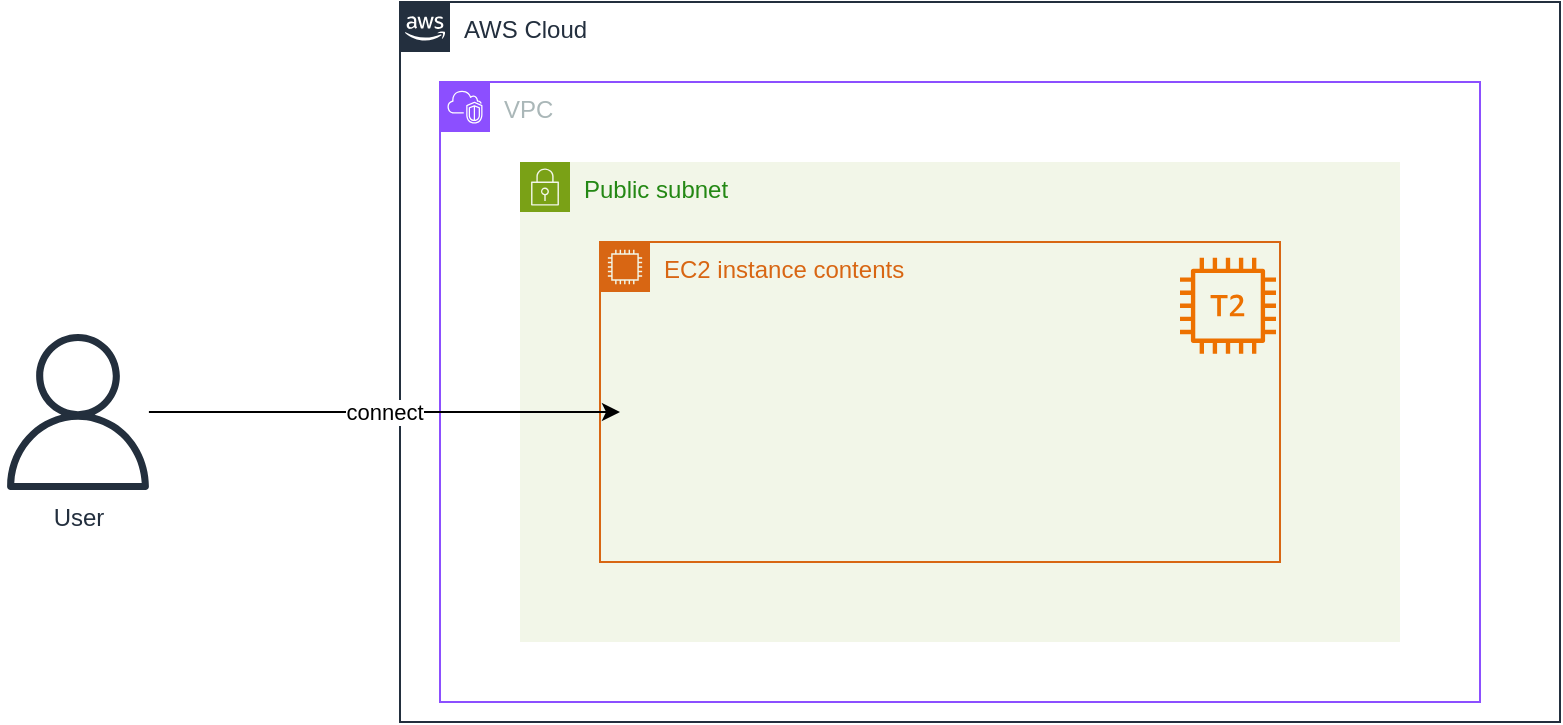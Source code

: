 <mxfile version="22.1.2" type="device">
  <diagram name="Page-1" id="l7yDIZCcv-BrWQcpXGCG">
    <mxGraphModel dx="1026" dy="658" grid="1" gridSize="10" guides="1" tooltips="1" connect="1" arrows="1" fold="1" page="1" pageScale="1" pageWidth="827" pageHeight="1169" math="0" shadow="0">
      <root>
        <mxCell id="0" />
        <mxCell id="1" parent="0" />
        <mxCell id="d4s1UJtDVPaFw8F0_BNS-5" value="User" style="sketch=0;outlineConnect=0;fontColor=#232F3E;gradientColor=none;fillColor=#232F3D;strokeColor=none;dashed=0;verticalLabelPosition=bottom;verticalAlign=top;align=center;html=1;fontSize=12;fontStyle=0;aspect=fixed;pointerEvents=1;shape=mxgraph.aws4.user;" vertex="1" parent="1">
          <mxGeometry x="20" y="206" width="78" height="78" as="geometry" />
        </mxCell>
        <mxCell id="d4s1UJtDVPaFw8F0_BNS-6" value="AWS Cloud" style="points=[[0,0],[0.25,0],[0.5,0],[0.75,0],[1,0],[1,0.25],[1,0.5],[1,0.75],[1,1],[0.75,1],[0.5,1],[0.25,1],[0,1],[0,0.75],[0,0.5],[0,0.25]];outlineConnect=0;gradientColor=none;html=1;whiteSpace=wrap;fontSize=12;fontStyle=0;container=1;pointerEvents=0;collapsible=0;recursiveResize=0;shape=mxgraph.aws4.group;grIcon=mxgraph.aws4.group_aws_cloud_alt;strokeColor=#232F3E;fillColor=none;verticalAlign=top;align=left;spacingLeft=30;fontColor=#232F3E;dashed=0;" vertex="1" parent="1">
          <mxGeometry x="220" y="40" width="580" height="360" as="geometry" />
        </mxCell>
        <mxCell id="d4s1UJtDVPaFw8F0_BNS-7" value="VPC" style="points=[[0,0],[0.25,0],[0.5,0],[0.75,0],[1,0],[1,0.25],[1,0.5],[1,0.75],[1,1],[0.75,1],[0.5,1],[0.25,1],[0,1],[0,0.75],[0,0.5],[0,0.25]];outlineConnect=0;gradientColor=none;html=1;whiteSpace=wrap;fontSize=12;fontStyle=0;container=1;pointerEvents=0;collapsible=0;recursiveResize=0;shape=mxgraph.aws4.group;grIcon=mxgraph.aws4.group_vpc2;strokeColor=#8C4FFF;fillColor=none;verticalAlign=top;align=left;spacingLeft=30;fontColor=#AAB7B8;dashed=0;" vertex="1" parent="d4s1UJtDVPaFw8F0_BNS-6">
          <mxGeometry x="20" y="40" width="520" height="310" as="geometry" />
        </mxCell>
        <mxCell id="d4s1UJtDVPaFw8F0_BNS-8" value="Public subnet" style="points=[[0,0],[0.25,0],[0.5,0],[0.75,0],[1,0],[1,0.25],[1,0.5],[1,0.75],[1,1],[0.75,1],[0.5,1],[0.25,1],[0,1],[0,0.75],[0,0.5],[0,0.25]];outlineConnect=0;gradientColor=none;html=1;whiteSpace=wrap;fontSize=12;fontStyle=0;container=1;pointerEvents=0;collapsible=0;recursiveResize=0;shape=mxgraph.aws4.group;grIcon=mxgraph.aws4.group_security_group;grStroke=0;strokeColor=#7AA116;fillColor=#F2F6E8;verticalAlign=top;align=left;spacingLeft=30;fontColor=#248814;dashed=0;" vertex="1" parent="d4s1UJtDVPaFw8F0_BNS-7">
          <mxGeometry x="40" y="40" width="440" height="240" as="geometry" />
        </mxCell>
        <mxCell id="d4s1UJtDVPaFw8F0_BNS-2" value="EC2 instance contents" style="points=[[0,0],[0.25,0],[0.5,0],[0.75,0],[1,0],[1,0.25],[1,0.5],[1,0.75],[1,1],[0.75,1],[0.5,1],[0.25,1],[0,1],[0,0.75],[0,0.5],[0,0.25]];outlineConnect=0;gradientColor=none;html=1;whiteSpace=wrap;fontSize=12;fontStyle=0;container=1;pointerEvents=0;collapsible=0;recursiveResize=0;shape=mxgraph.aws4.group;grIcon=mxgraph.aws4.group_ec2_instance_contents;strokeColor=#D86613;fillColor=none;verticalAlign=top;align=left;spacingLeft=30;fontColor=#D86613;dashed=0;" vertex="1" parent="d4s1UJtDVPaFw8F0_BNS-8">
          <mxGeometry x="40" y="40" width="340" height="160" as="geometry" />
        </mxCell>
        <mxCell id="d4s1UJtDVPaFw8F0_BNS-3" value="" style="shape=image;verticalLabelPosition=bottom;labelBackgroundColor=default;verticalAlign=top;aspect=fixed;imageAspect=0;image=https://upload.wikimedia.org/wikipedia/commons/thumb/c/cf/Angular_full_color_logo.svg/2048px-Angular_full_color_logo.svg.png;" vertex="1" parent="d4s1UJtDVPaFw8F0_BNS-2">
          <mxGeometry x="10" y="30" width="110" height="110" as="geometry" />
        </mxCell>
        <mxCell id="d4s1UJtDVPaFw8F0_BNS-4" value="" style="shape=image;verticalLabelPosition=bottom;labelBackgroundColor=default;verticalAlign=top;aspect=fixed;imageAspect=0;image=https://ertan-toker.de/wp-content/uploads/2018/04/spring-boot-project-logo-1-thegem-blog-default.png;" vertex="1" parent="d4s1UJtDVPaFw8F0_BNS-2">
          <mxGeometry x="95.5" y="7.9" width="169" height="152.1" as="geometry" />
        </mxCell>
        <mxCell id="d4s1UJtDVPaFw8F0_BNS-1" value="" style="sketch=0;outlineConnect=0;fontColor=#232F3E;gradientColor=none;fillColor=#ED7100;strokeColor=none;dashed=0;verticalLabelPosition=bottom;verticalAlign=top;align=center;html=1;fontSize=12;fontStyle=0;aspect=fixed;pointerEvents=1;shape=mxgraph.aws4.t2_instance;" vertex="1" parent="d4s1UJtDVPaFw8F0_BNS-2">
          <mxGeometry x="290" y="7.9" width="48" height="48" as="geometry" />
        </mxCell>
        <mxCell id="d4s1UJtDVPaFw8F0_BNS-9" value="connect" style="edgeStyle=orthogonalEdgeStyle;rounded=0;orthogonalLoop=1;jettySize=auto;html=1;entryX=0;entryY=0.5;entryDx=0;entryDy=0;" edge="1" parent="1" source="d4s1UJtDVPaFw8F0_BNS-5" target="d4s1UJtDVPaFw8F0_BNS-3">
          <mxGeometry relative="1" as="geometry" />
        </mxCell>
      </root>
    </mxGraphModel>
  </diagram>
</mxfile>
